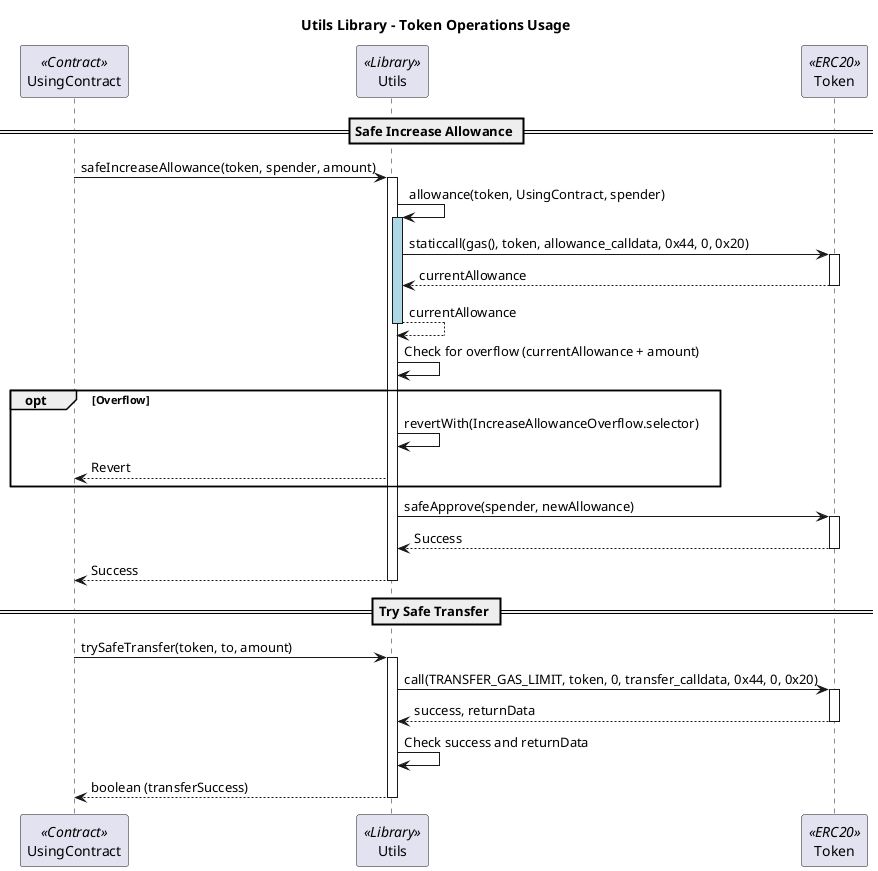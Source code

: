 @startuml Utils_TokenOps_Sequence
title Utils Library - Token Operations Usage

participant UsingContract <<Contract>>
participant Utils <<Library>>
participant Token <<ERC20>>

== Safe Increase Allowance ==
UsingContract -> Utils: safeIncreaseAllowance(token, spender, amount)
activate Utils

Utils -> Utils: allowance(token, UsingContract, spender)
activate Utils #LightBlue
 Utils -> Token: staticcall(gas(), token, allowance_calldata, 0x44, 0, 0x20)
 activate Token
 Token --> Utils: currentAllowance
 deactivate Token
Utils --> Utils: currentAllowance
deactivate Utils #LightBlue

Utils -> Utils: Check for overflow (currentAllowance + amount)
opt Overflow
 Utils -> Utils: revertWith(IncreaseAllowanceOverflow.selector)
 Utils --> UsingContract: Revert
end

Utils -> Token: safeApprove(spender, newAllowance)
activate Token
' 토큰은 내부적으로 approve()를 호출합니다.
Token --> Utils: Success
deactivate Token

Utils --> UsingContract: Success
deactivate Utils

== Try Safe Transfer ==
UsingContract -> Utils: trySafeTransfer(token, to, amount)
activate Utils

Utils -> Token: call(TRANSFER_GAS_LIMIT, token, 0, transfer_calldata, 0x44, 0, 0x20)
activate Token
Token --> Utils: success, returnData
deactivate Token

Utils -> Utils: Check success and returnData
Utils --> UsingContract: boolean (transferSuccess)

deactivate Utils

@enduml 